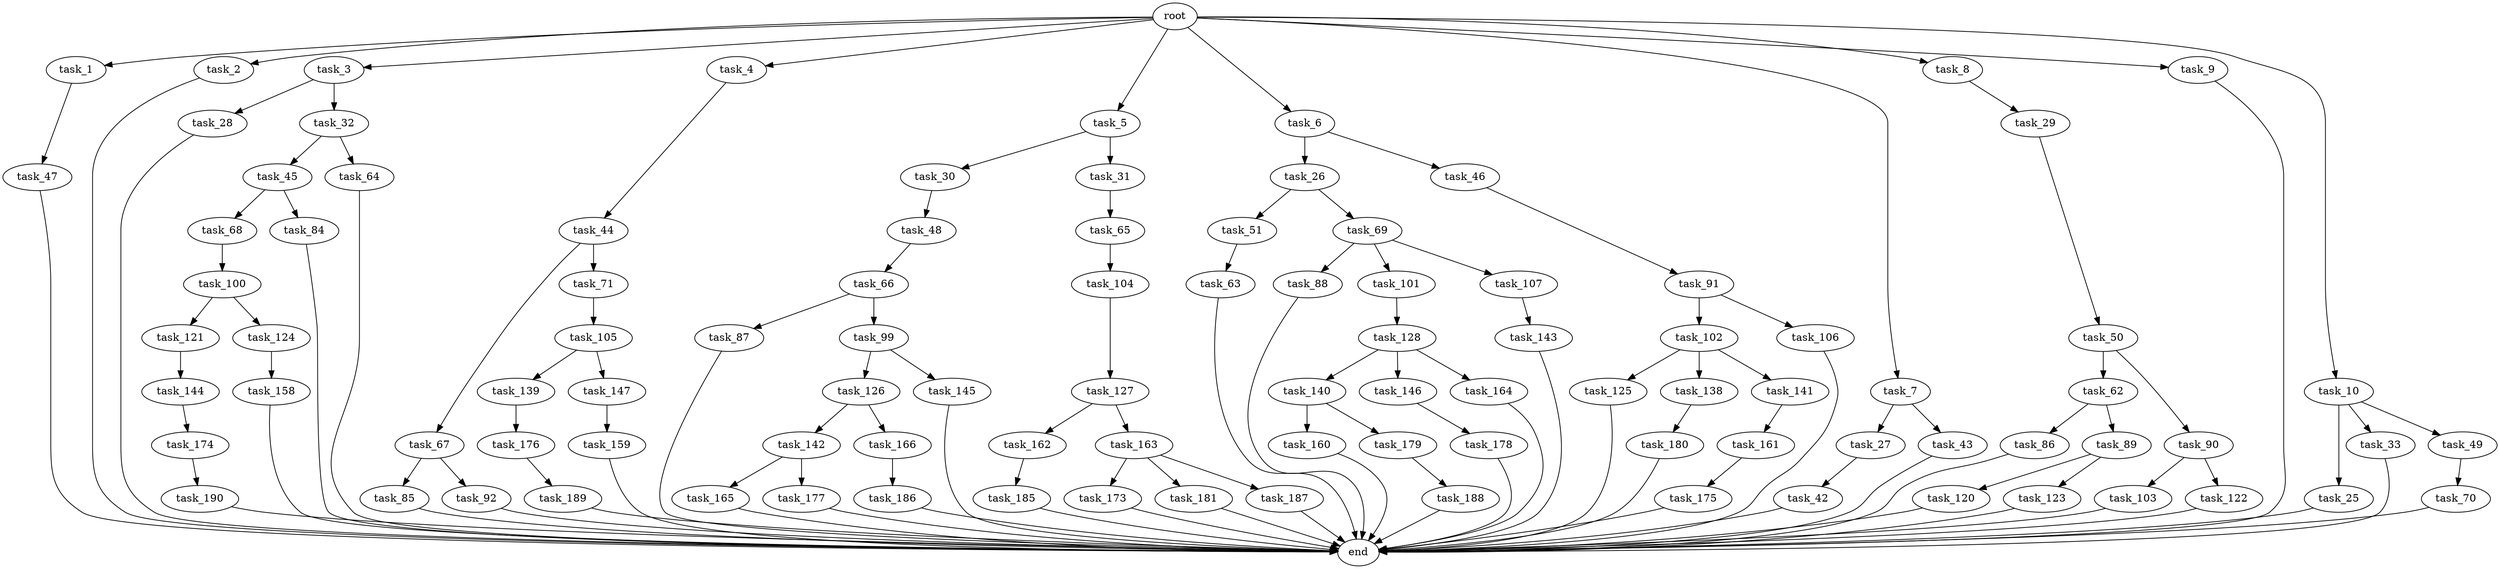 digraph G {
  root [size="0.000000"];
  task_1 [size="2.048000"];
  task_2 [size="2.048000"];
  task_3 [size="2.048000"];
  task_4 [size="2.048000"];
  task_5 [size="2.048000"];
  task_6 [size="2.048000"];
  task_7 [size="2.048000"];
  task_8 [size="2.048000"];
  task_9 [size="2.048000"];
  task_10 [size="2.048000"];
  task_25 [size="1099511627.776000"];
  task_26 [size="618475290.624000"];
  task_27 [size="154618822.656000"];
  task_28 [size="841813590.016000"];
  task_29 [size="1099511627.776000"];
  task_30 [size="841813590.016000"];
  task_31 [size="841813590.016000"];
  task_32 [size="841813590.016000"];
  task_33 [size="1099511627.776000"];
  task_42 [size="429496729.600000"];
  task_43 [size="154618822.656000"];
  task_44 [size="429496729.600000"];
  task_45 [size="1099511627.776000"];
  task_46 [size="618475290.624000"];
  task_47 [size="68719476.736000"];
  task_48 [size="68719476.736000"];
  task_49 [size="1099511627.776000"];
  task_50 [size="1099511627.776000"];
  task_51 [size="68719476.736000"];
  task_62 [size="154618822.656000"];
  task_63 [size="1099511627.776000"];
  task_64 [size="1099511627.776000"];
  task_65 [size="1099511627.776000"];
  task_66 [size="154618822.656000"];
  task_67 [size="841813590.016000"];
  task_68 [size="841813590.016000"];
  task_69 [size="68719476.736000"];
  task_70 [size="274877906.944000"];
  task_71 [size="841813590.016000"];
  task_84 [size="841813590.016000"];
  task_85 [size="274877906.944000"];
  task_86 [size="274877906.944000"];
  task_87 [size="1099511627.776000"];
  task_88 [size="429496729.600000"];
  task_89 [size="274877906.944000"];
  task_90 [size="154618822.656000"];
  task_91 [size="1099511627.776000"];
  task_92 [size="274877906.944000"];
  task_99 [size="1099511627.776000"];
  task_100 [size="429496729.600000"];
  task_101 [size="429496729.600000"];
  task_102 [size="429496729.600000"];
  task_103 [size="618475290.624000"];
  task_104 [size="154618822.656000"];
  task_105 [size="68719476.736000"];
  task_106 [size="429496729.600000"];
  task_107 [size="429496729.600000"];
  task_120 [size="68719476.736000"];
  task_121 [size="841813590.016000"];
  task_122 [size="618475290.624000"];
  task_123 [size="68719476.736000"];
  task_124 [size="841813590.016000"];
  task_125 [size="68719476.736000"];
  task_126 [size="154618822.656000"];
  task_127 [size="841813590.016000"];
  task_128 [size="429496729.600000"];
  task_138 [size="68719476.736000"];
  task_139 [size="68719476.736000"];
  task_140 [size="1717986918.400000"];
  task_141 [size="68719476.736000"];
  task_142 [size="1391569403.904000"];
  task_143 [size="1391569403.904000"];
  task_144 [size="1099511627.776000"];
  task_145 [size="154618822.656000"];
  task_146 [size="1717986918.400000"];
  task_147 [size="68719476.736000"];
  task_158 [size="841813590.016000"];
  task_159 [size="274877906.944000"];
  task_160 [size="618475290.624000"];
  task_161 [size="274877906.944000"];
  task_162 [size="1099511627.776000"];
  task_163 [size="1099511627.776000"];
  task_164 [size="1717986918.400000"];
  task_165 [size="841813590.016000"];
  task_166 [size="1391569403.904000"];
  task_173 [size="618475290.624000"];
  task_174 [size="429496729.600000"];
  task_175 [size="841813590.016000"];
  task_176 [size="1099511627.776000"];
  task_177 [size="841813590.016000"];
  task_178 [size="1717986918.400000"];
  task_179 [size="618475290.624000"];
  task_180 [size="274877906.944000"];
  task_181 [size="618475290.624000"];
  task_185 [size="841813590.016000"];
  task_186 [size="841813590.016000"];
  task_187 [size="618475290.624000"];
  task_188 [size="1391569403.904000"];
  task_189 [size="841813590.016000"];
  task_190 [size="1717986918.400000"];
  end [size="0.000000"];

  root -> task_1 [size="1.000000"];
  root -> task_2 [size="1.000000"];
  root -> task_3 [size="1.000000"];
  root -> task_4 [size="1.000000"];
  root -> task_5 [size="1.000000"];
  root -> task_6 [size="1.000000"];
  root -> task_7 [size="1.000000"];
  root -> task_8 [size="1.000000"];
  root -> task_9 [size="1.000000"];
  root -> task_10 [size="1.000000"];
  task_1 -> task_47 [size="33554432.000000"];
  task_2 -> end [size="1.000000"];
  task_3 -> task_28 [size="411041792.000000"];
  task_3 -> task_32 [size="411041792.000000"];
  task_4 -> task_44 [size="209715200.000000"];
  task_5 -> task_30 [size="411041792.000000"];
  task_5 -> task_31 [size="411041792.000000"];
  task_6 -> task_26 [size="301989888.000000"];
  task_6 -> task_46 [size="301989888.000000"];
  task_7 -> task_27 [size="75497472.000000"];
  task_7 -> task_43 [size="75497472.000000"];
  task_8 -> task_29 [size="536870912.000000"];
  task_9 -> end [size="1.000000"];
  task_10 -> task_25 [size="536870912.000000"];
  task_10 -> task_33 [size="536870912.000000"];
  task_10 -> task_49 [size="536870912.000000"];
  task_25 -> end [size="1.000000"];
  task_26 -> task_51 [size="33554432.000000"];
  task_26 -> task_69 [size="33554432.000000"];
  task_27 -> task_42 [size="209715200.000000"];
  task_28 -> end [size="1.000000"];
  task_29 -> task_50 [size="536870912.000000"];
  task_30 -> task_48 [size="33554432.000000"];
  task_31 -> task_65 [size="536870912.000000"];
  task_32 -> task_45 [size="536870912.000000"];
  task_32 -> task_64 [size="536870912.000000"];
  task_33 -> end [size="1.000000"];
  task_42 -> end [size="1.000000"];
  task_43 -> end [size="1.000000"];
  task_44 -> task_67 [size="411041792.000000"];
  task_44 -> task_71 [size="411041792.000000"];
  task_45 -> task_68 [size="411041792.000000"];
  task_45 -> task_84 [size="411041792.000000"];
  task_46 -> task_91 [size="536870912.000000"];
  task_47 -> end [size="1.000000"];
  task_48 -> task_66 [size="75497472.000000"];
  task_49 -> task_70 [size="134217728.000000"];
  task_50 -> task_62 [size="75497472.000000"];
  task_50 -> task_90 [size="75497472.000000"];
  task_51 -> task_63 [size="536870912.000000"];
  task_62 -> task_86 [size="134217728.000000"];
  task_62 -> task_89 [size="134217728.000000"];
  task_63 -> end [size="1.000000"];
  task_64 -> end [size="1.000000"];
  task_65 -> task_104 [size="75497472.000000"];
  task_66 -> task_87 [size="536870912.000000"];
  task_66 -> task_99 [size="536870912.000000"];
  task_67 -> task_85 [size="134217728.000000"];
  task_67 -> task_92 [size="134217728.000000"];
  task_68 -> task_100 [size="209715200.000000"];
  task_69 -> task_88 [size="209715200.000000"];
  task_69 -> task_101 [size="209715200.000000"];
  task_69 -> task_107 [size="209715200.000000"];
  task_70 -> end [size="1.000000"];
  task_71 -> task_105 [size="33554432.000000"];
  task_84 -> end [size="1.000000"];
  task_85 -> end [size="1.000000"];
  task_86 -> end [size="1.000000"];
  task_87 -> end [size="1.000000"];
  task_88 -> end [size="1.000000"];
  task_89 -> task_120 [size="33554432.000000"];
  task_89 -> task_123 [size="33554432.000000"];
  task_90 -> task_103 [size="301989888.000000"];
  task_90 -> task_122 [size="301989888.000000"];
  task_91 -> task_102 [size="209715200.000000"];
  task_91 -> task_106 [size="209715200.000000"];
  task_92 -> end [size="1.000000"];
  task_99 -> task_126 [size="75497472.000000"];
  task_99 -> task_145 [size="75497472.000000"];
  task_100 -> task_121 [size="411041792.000000"];
  task_100 -> task_124 [size="411041792.000000"];
  task_101 -> task_128 [size="209715200.000000"];
  task_102 -> task_125 [size="33554432.000000"];
  task_102 -> task_138 [size="33554432.000000"];
  task_102 -> task_141 [size="33554432.000000"];
  task_103 -> end [size="1.000000"];
  task_104 -> task_127 [size="411041792.000000"];
  task_105 -> task_139 [size="33554432.000000"];
  task_105 -> task_147 [size="33554432.000000"];
  task_106 -> end [size="1.000000"];
  task_107 -> task_143 [size="679477248.000000"];
  task_120 -> end [size="1.000000"];
  task_121 -> task_144 [size="536870912.000000"];
  task_122 -> end [size="1.000000"];
  task_123 -> end [size="1.000000"];
  task_124 -> task_158 [size="411041792.000000"];
  task_125 -> end [size="1.000000"];
  task_126 -> task_142 [size="679477248.000000"];
  task_126 -> task_166 [size="679477248.000000"];
  task_127 -> task_162 [size="536870912.000000"];
  task_127 -> task_163 [size="536870912.000000"];
  task_128 -> task_140 [size="838860800.000000"];
  task_128 -> task_146 [size="838860800.000000"];
  task_128 -> task_164 [size="838860800.000000"];
  task_138 -> task_180 [size="134217728.000000"];
  task_139 -> task_176 [size="536870912.000000"];
  task_140 -> task_160 [size="301989888.000000"];
  task_140 -> task_179 [size="301989888.000000"];
  task_141 -> task_161 [size="134217728.000000"];
  task_142 -> task_165 [size="411041792.000000"];
  task_142 -> task_177 [size="411041792.000000"];
  task_143 -> end [size="1.000000"];
  task_144 -> task_174 [size="209715200.000000"];
  task_145 -> end [size="1.000000"];
  task_146 -> task_178 [size="838860800.000000"];
  task_147 -> task_159 [size="134217728.000000"];
  task_158 -> end [size="1.000000"];
  task_159 -> end [size="1.000000"];
  task_160 -> end [size="1.000000"];
  task_161 -> task_175 [size="411041792.000000"];
  task_162 -> task_185 [size="411041792.000000"];
  task_163 -> task_173 [size="301989888.000000"];
  task_163 -> task_181 [size="301989888.000000"];
  task_163 -> task_187 [size="301989888.000000"];
  task_164 -> end [size="1.000000"];
  task_165 -> end [size="1.000000"];
  task_166 -> task_186 [size="411041792.000000"];
  task_173 -> end [size="1.000000"];
  task_174 -> task_190 [size="838860800.000000"];
  task_175 -> end [size="1.000000"];
  task_176 -> task_189 [size="411041792.000000"];
  task_177 -> end [size="1.000000"];
  task_178 -> end [size="1.000000"];
  task_179 -> task_188 [size="679477248.000000"];
  task_180 -> end [size="1.000000"];
  task_181 -> end [size="1.000000"];
  task_185 -> end [size="1.000000"];
  task_186 -> end [size="1.000000"];
  task_187 -> end [size="1.000000"];
  task_188 -> end [size="1.000000"];
  task_189 -> end [size="1.000000"];
  task_190 -> end [size="1.000000"];
}
